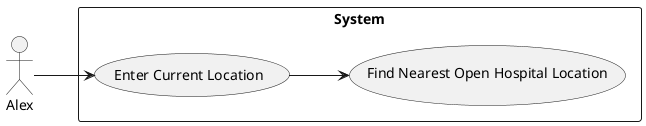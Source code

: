 @startuml NearByHospitals

left to right direction

actor "Alex" as fc

rectangle System {

  usecase "Enter Current Location" as UC1

  usecase "Find Nearest Open Hospital Location" as UC2

}

fc --> UC1

UC1 --> UC2

@enduml